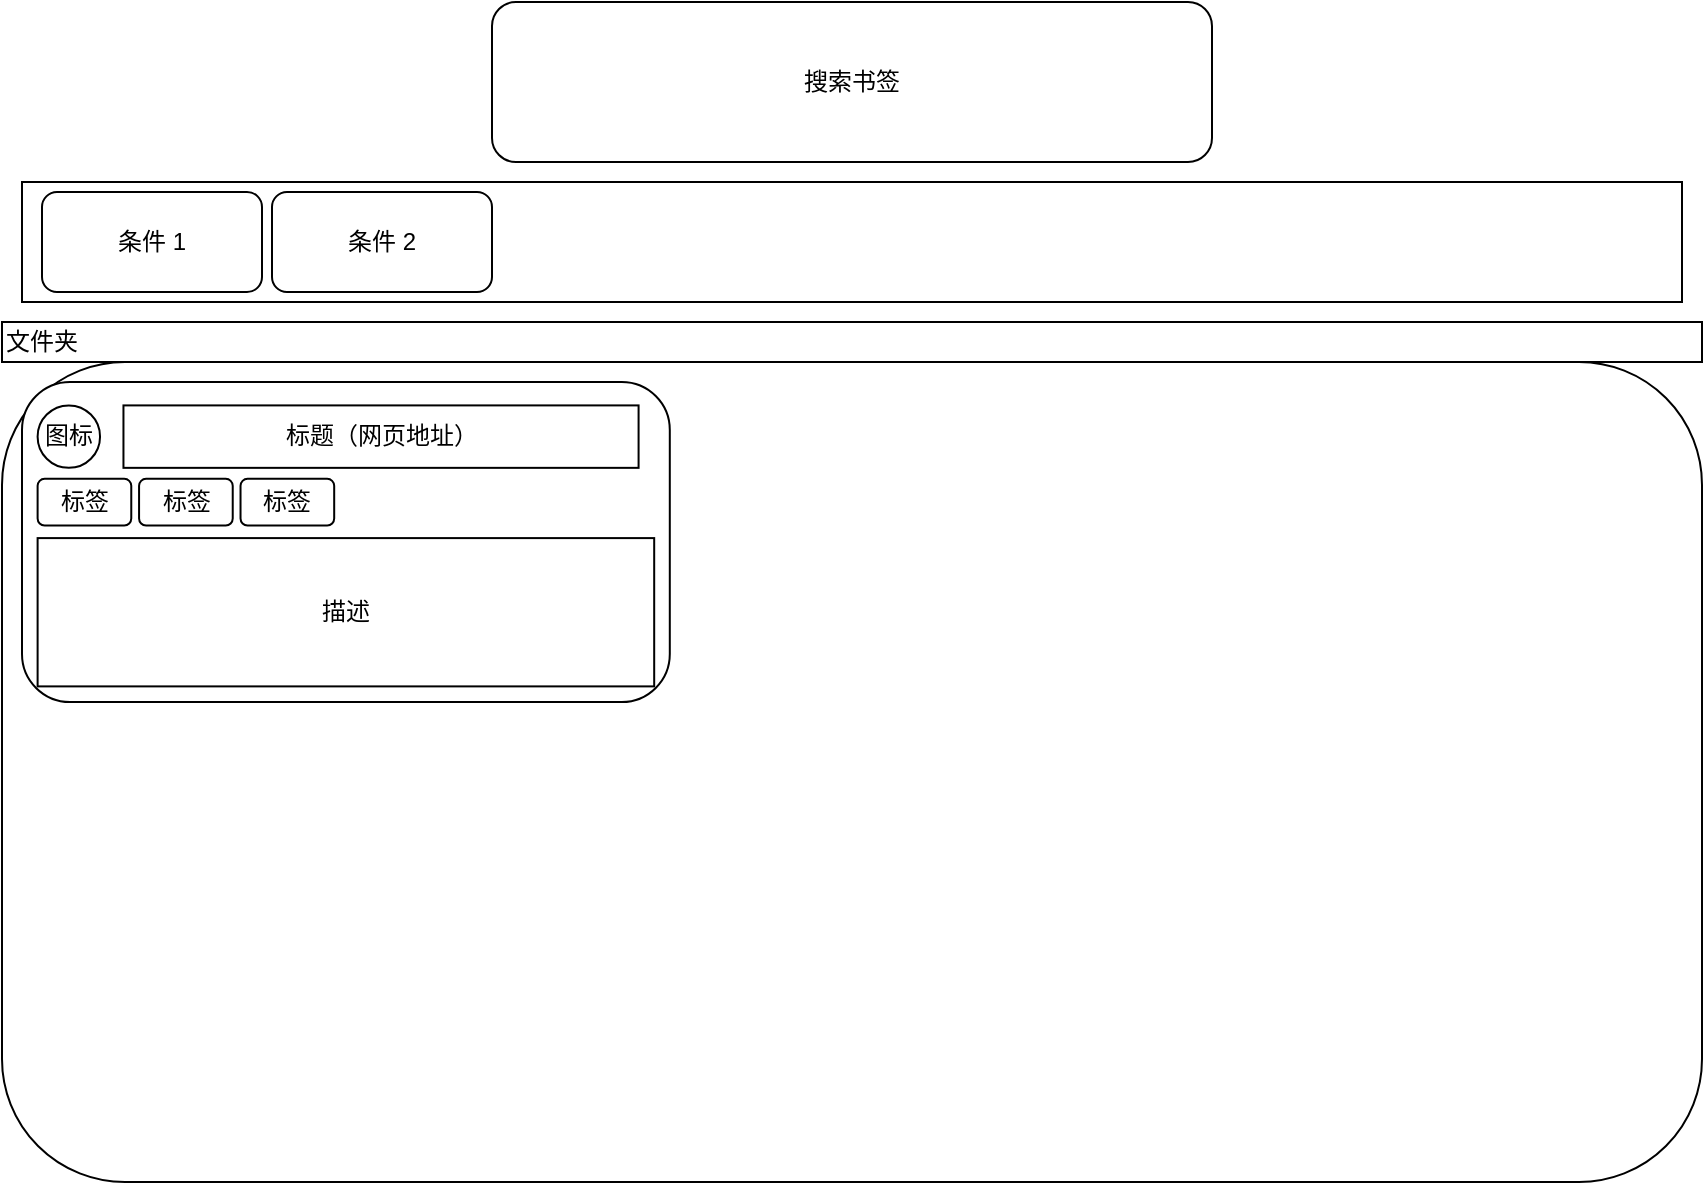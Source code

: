 <mxfile version="15.5.8" type="github">
  <diagram id="aRK7ry7Vw7kddJRDzl9W" name="UI">
    <mxGraphModel dx="1248" dy="677" grid="1" gridSize="10" guides="1" tooltips="1" connect="1" arrows="1" fold="1" page="1" pageScale="1" pageWidth="850" pageHeight="1100" math="0" shadow="0">
      <root>
        <mxCell id="0" />
        <mxCell id="1" parent="0" />
        <mxCell id="YDp-9JB8X0HaDfjWAzUJ-1" value="搜索书签" style="rounded=1;whiteSpace=wrap;html=1;perimeter=rectanglePerimeter;sketch=0;" parent="1" vertex="1">
          <mxGeometry x="245" y="50" width="360" height="80" as="geometry" />
        </mxCell>
        <mxCell id="a0bvIMuQHCZFfHdGPn6T-1" value="" style="rounded=0;whiteSpace=wrap;html=1;" vertex="1" parent="1">
          <mxGeometry x="10" y="140" width="830" height="60" as="geometry" />
        </mxCell>
        <mxCell id="a0bvIMuQHCZFfHdGPn6T-2" value="条件 1" style="rounded=1;whiteSpace=wrap;html=1;sketch=0;" vertex="1" parent="1">
          <mxGeometry x="20" y="145" width="110" height="50" as="geometry" />
        </mxCell>
        <mxCell id="a0bvIMuQHCZFfHdGPn6T-3" value="条件 2" style="rounded=1;whiteSpace=wrap;html=1;sketch=0;" vertex="1" parent="1">
          <mxGeometry x="135" y="145" width="110" height="50" as="geometry" />
        </mxCell>
        <mxCell id="a0bvIMuQHCZFfHdGPn6T-6" value="文件夹" style="rounded=0;whiteSpace=wrap;html=1;align=left;" vertex="1" parent="1">
          <mxGeometry y="210" width="850" height="20" as="geometry" />
        </mxCell>
        <mxCell id="a0bvIMuQHCZFfHdGPn6T-7" value="" style="rounded=1;whiteSpace=wrap;html=1;align=left;" vertex="1" parent="1">
          <mxGeometry y="230" width="850" height="410" as="geometry" />
        </mxCell>
        <mxCell id="a0bvIMuQHCZFfHdGPn6T-4" value="" style="group" vertex="1" connectable="0" parent="1">
          <mxGeometry x="10" y="240" width="323.9" height="160" as="geometry" />
        </mxCell>
        <mxCell id="YDp-9JB8X0HaDfjWAzUJ-2" value="" style="rounded=1;whiteSpace=wrap;html=1;sketch=0;" parent="a0bvIMuQHCZFfHdGPn6T-4" vertex="1">
          <mxGeometry width="323.9" height="160" as="geometry" />
        </mxCell>
        <mxCell id="YDp-9JB8X0HaDfjWAzUJ-4" value="图标" style="ellipse;whiteSpace=wrap;html=1;aspect=fixed;rounded=1;sketch=0;" parent="a0bvIMuQHCZFfHdGPn6T-4" vertex="1">
          <mxGeometry x="7.805" y="11.707" width="31.219" height="31.219" as="geometry" />
        </mxCell>
        <mxCell id="YDp-9JB8X0HaDfjWAzUJ-5" value="标题（网页地址）" style="rounded=0;whiteSpace=wrap;html=1;sketch=0;" parent="a0bvIMuQHCZFfHdGPn6T-4" vertex="1">
          <mxGeometry x="50.731" y="11.707" width="257.559" height="31.22" as="geometry" />
        </mxCell>
        <mxCell id="YDp-9JB8X0HaDfjWAzUJ-6" value="描述" style="rounded=0;whiteSpace=wrap;html=1;sketch=0;" parent="a0bvIMuQHCZFfHdGPn6T-4" vertex="1">
          <mxGeometry x="7.805" y="78.049" width="308.29" height="74.146" as="geometry" />
        </mxCell>
        <mxCell id="YDp-9JB8X0HaDfjWAzUJ-7" value="标签" style="rounded=1;whiteSpace=wrap;html=1;sketch=0;" parent="a0bvIMuQHCZFfHdGPn6T-4" vertex="1">
          <mxGeometry x="7.805" y="48.39" width="46.829" height="23.415" as="geometry" />
        </mxCell>
        <mxCell id="YDp-9JB8X0HaDfjWAzUJ-8" value="标签" style="rounded=1;whiteSpace=wrap;html=1;sketch=0;" parent="a0bvIMuQHCZFfHdGPn6T-4" vertex="1">
          <mxGeometry x="58.536" y="48.39" width="46.829" height="23.415" as="geometry" />
        </mxCell>
        <mxCell id="YDp-9JB8X0HaDfjWAzUJ-9" value="标签" style="rounded=1;whiteSpace=wrap;html=1;sketch=0;" parent="a0bvIMuQHCZFfHdGPn6T-4" vertex="1">
          <mxGeometry x="109.267" y="48.39" width="46.829" height="23.415" as="geometry" />
        </mxCell>
      </root>
    </mxGraphModel>
  </diagram>
</mxfile>
